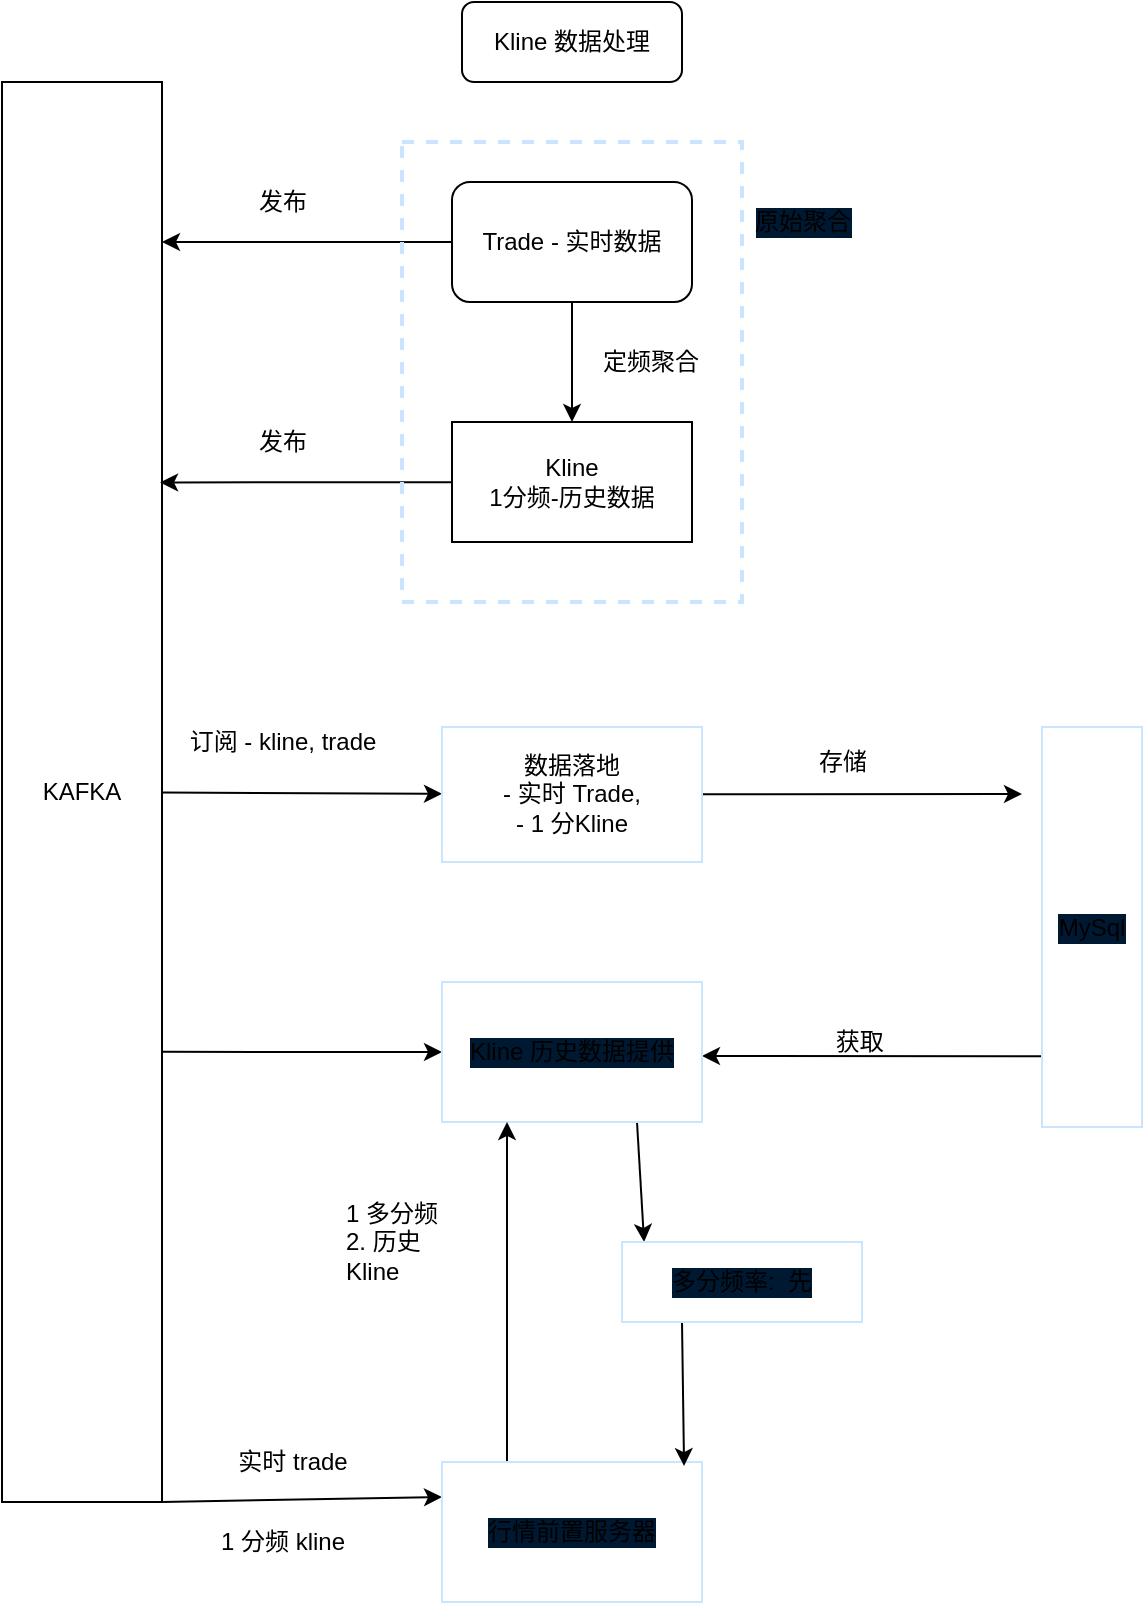 <mxfile>
    <diagram id="56FmQvFEXBWxtqMtwfCh" name="第 1 页">
        <mxGraphModel dx="1374" dy="860" grid="1" gridSize="10" guides="1" tooltips="1" connect="1" arrows="1" fold="1" page="1" pageScale="1" pageWidth="827" pageHeight="1169" math="0" shadow="0">
            <root>
                <mxCell id="0"/>
                <mxCell id="1" parent="0"/>
                <mxCell id="2" value="Kline 数据处理" style="rounded=1;whiteSpace=wrap;html=1;" parent="1" vertex="1">
                    <mxGeometry x="320" y="120" width="110" height="40" as="geometry"/>
                </mxCell>
                <mxCell id="7" style="edgeStyle=none;html=1;" parent="1" source="3" edge="1">
                    <mxGeometry relative="1" as="geometry">
                        <mxPoint x="170" y="240" as="targetPoint"/>
                    </mxGeometry>
                </mxCell>
                <mxCell id="14" style="edgeStyle=none;html=1;entryX=0.5;entryY=0;entryDx=0;entryDy=0;" parent="1" source="3" target="9" edge="1">
                    <mxGeometry relative="1" as="geometry"/>
                </mxCell>
                <mxCell id="3" value="Trade - 实时数据" style="rounded=1;whiteSpace=wrap;html=1;" parent="1" vertex="1">
                    <mxGeometry x="315" y="210" width="120" height="60" as="geometry"/>
                </mxCell>
                <mxCell id="22" style="edgeStyle=none;html=1;fontColor=default;" edge="1" parent="1" source="6" target="21">
                    <mxGeometry relative="1" as="geometry"/>
                </mxCell>
                <mxCell id="30" style="edgeStyle=none;html=1;exitX=1;exitY=0.683;exitDx=0;exitDy=0;entryX=0;entryY=0.5;entryDx=0;entryDy=0;fontColor=default;exitPerimeter=0;" edge="1" parent="1" source="6" target="27">
                    <mxGeometry relative="1" as="geometry"/>
                </mxCell>
                <mxCell id="35" style="edgeStyle=none;html=1;fontColor=default;exitX=1;exitY=1;exitDx=0;exitDy=0;entryX=0;entryY=0.25;entryDx=0;entryDy=0;" edge="1" parent="1" source="6" target="31">
                    <mxGeometry relative="1" as="geometry">
                        <mxPoint x="180" y="870" as="sourcePoint"/>
                        <mxPoint x="320" y="870" as="targetPoint"/>
                    </mxGeometry>
                </mxCell>
                <mxCell id="6" value="KAFKA" style="whiteSpace=wrap;html=1;" parent="1" vertex="1">
                    <mxGeometry x="90" y="160" width="80" height="710" as="geometry"/>
                </mxCell>
                <mxCell id="8" value="发布" style="text;html=1;align=center;verticalAlign=middle;resizable=0;points=[];autosize=1;strokeColor=none;fillColor=none;" parent="1" vertex="1">
                    <mxGeometry x="210" y="210" width="40" height="20" as="geometry"/>
                </mxCell>
                <mxCell id="17" style="edgeStyle=none;html=1;entryX=0.988;entryY=0.282;entryDx=0;entryDy=0;entryPerimeter=0;" edge="1" parent="1" source="9" target="6">
                    <mxGeometry relative="1" as="geometry"/>
                </mxCell>
                <mxCell id="9" value="Kline &lt;br&gt;1分频-历史数据" style="whiteSpace=wrap;html=1;" parent="1" vertex="1">
                    <mxGeometry x="315" y="330" width="120" height="60" as="geometry"/>
                </mxCell>
                <mxCell id="13" value="发布" style="text;html=1;align=center;verticalAlign=middle;resizable=0;points=[];autosize=1;strokeColor=none;fillColor=none;" parent="1" vertex="1">
                    <mxGeometry x="210" y="330" width="40" height="20" as="geometry"/>
                </mxCell>
                <mxCell id="15" value="定频聚合" style="text;html=1;align=center;verticalAlign=middle;resizable=0;points=[];autosize=1;strokeColor=none;fillColor=none;" parent="1" vertex="1">
                    <mxGeometry x="384" y="290" width="60" height="20" as="geometry"/>
                </mxCell>
                <mxCell id="18" value="" style="whiteSpace=wrap;html=1;fillColor=none;dashed=1;strokeColor=#CCE5FF;strokeWidth=2;" vertex="1" parent="1">
                    <mxGeometry x="290" y="190" width="170" height="230" as="geometry"/>
                </mxCell>
                <mxCell id="19" value="原始聚合" style="text;html=1;align=center;verticalAlign=middle;resizable=0;points=[];autosize=1;strokeColor=none;fillColor=none;strokeWidth=2;labelBackgroundColor=#001933;" vertex="1" parent="1">
                    <mxGeometry x="460" y="220" width="60" height="20" as="geometry"/>
                </mxCell>
                <mxCell id="25" style="edgeStyle=none;html=1;fontColor=default;" edge="1" parent="1" source="21">
                    <mxGeometry relative="1" as="geometry">
                        <mxPoint x="600" y="516" as="targetPoint"/>
                    </mxGeometry>
                </mxCell>
                <mxCell id="21" value="数据落地&lt;br&gt;- 实时 Trade,&lt;br&gt;- 1 分Kline" style="rounded=0;whiteSpace=wrap;html=1;labelBackgroundColor=none;strokeColor=#CCE5FF;strokeWidth=1;fillColor=none;fontColor=default;" vertex="1" parent="1">
                    <mxGeometry x="310" y="482.5" width="130" height="67.5" as="geometry"/>
                </mxCell>
                <mxCell id="23" value="订阅 - kline, trade" style="text;html=1;align=center;verticalAlign=middle;resizable=0;points=[];autosize=1;strokeColor=none;fillColor=none;fontColor=default;" vertex="1" parent="1">
                    <mxGeometry x="175" y="480" width="110" height="20" as="geometry"/>
                </mxCell>
                <mxCell id="28" style="edgeStyle=none;html=1;exitX=0;exitY=0.823;exitDx=0;exitDy=0;fontColor=default;exitPerimeter=0;" edge="1" parent="1" source="24">
                    <mxGeometry relative="1" as="geometry">
                        <mxPoint x="440" y="647" as="targetPoint"/>
                        <Array as="points"/>
                    </mxGeometry>
                </mxCell>
                <mxCell id="24" value="MySql" style="whiteSpace=wrap;html=1;labelBackgroundColor=#001933;fontColor=default;strokeColor=#CCE5FF;strokeWidth=1;fillColor=none;" vertex="1" parent="1">
                    <mxGeometry x="610" y="482.5" width="50" height="200" as="geometry"/>
                </mxCell>
                <mxCell id="26" value="存储" style="text;html=1;align=center;verticalAlign=middle;resizable=0;points=[];autosize=1;strokeColor=none;fillColor=none;fontColor=default;" vertex="1" parent="1">
                    <mxGeometry x="490" y="490" width="40" height="20" as="geometry"/>
                </mxCell>
                <mxCell id="44" style="edgeStyle=none;html=1;exitX=0.75;exitY=1;exitDx=0;exitDy=0;entryX=0.092;entryY=0;entryDx=0;entryDy=0;entryPerimeter=0;fontColor=default;" edge="1" parent="1" source="27" target="43">
                    <mxGeometry relative="1" as="geometry"/>
                </mxCell>
                <mxCell id="27" value="Kline 历史数据提供" style="whiteSpace=wrap;html=1;labelBackgroundColor=#001933;fontColor=default;strokeColor=#CCE5FF;strokeWidth=1;fillColor=none;" vertex="1" parent="1">
                    <mxGeometry x="310" y="610" width="130" height="70" as="geometry"/>
                </mxCell>
                <mxCell id="29" value="获取&amp;nbsp;" style="text;html=1;align=center;verticalAlign=middle;resizable=0;points=[];autosize=1;strokeColor=none;fillColor=none;fontColor=default;" vertex="1" parent="1">
                    <mxGeometry x="500" y="630" width="40" height="20" as="geometry"/>
                </mxCell>
                <mxCell id="33" style="edgeStyle=none;html=1;exitX=0.25;exitY=0;exitDx=0;exitDy=0;entryX=0.25;entryY=1;entryDx=0;entryDy=0;fontColor=default;" edge="1" parent="1" source="31" target="27">
                    <mxGeometry relative="1" as="geometry"/>
                </mxCell>
                <mxCell id="31" value="行情前置服务器" style="whiteSpace=wrap;html=1;labelBackgroundColor=#001933;fontColor=default;strokeColor=#CCE5FF;strokeWidth=1;fillColor=none;" vertex="1" parent="1">
                    <mxGeometry x="310" y="850" width="130" height="70" as="geometry"/>
                </mxCell>
                <mxCell id="34" value="1 多分频&lt;br&gt;&lt;div&gt;&lt;span&gt;2. 历史&amp;nbsp;&lt;/span&gt;&lt;/div&gt;&lt;div&gt;&lt;span&gt;Kline&lt;/span&gt;&lt;/div&gt;" style="text;html=1;align=left;verticalAlign=middle;resizable=0;points=[];autosize=1;strokeColor=none;fillColor=none;fontColor=default;" vertex="1" parent="1">
                    <mxGeometry x="260" y="715" width="60" height="50" as="geometry"/>
                </mxCell>
                <mxCell id="36" value="实时 trade" style="text;html=1;align=center;verticalAlign=middle;resizable=0;points=[];autosize=1;strokeColor=none;fillColor=none;fontColor=default;" vertex="1" parent="1">
                    <mxGeometry x="200" y="840" width="70" height="20" as="geometry"/>
                </mxCell>
                <mxCell id="37" value="1 分频 kline" style="text;html=1;align=center;verticalAlign=middle;resizable=0;points=[];autosize=1;strokeColor=none;fillColor=none;fontColor=default;" vertex="1" parent="1">
                    <mxGeometry x="190" y="880" width="80" height="20" as="geometry"/>
                </mxCell>
                <mxCell id="45" style="edgeStyle=none;html=1;exitX=0.25;exitY=1;exitDx=0;exitDy=0;fontColor=default;entryX=0.931;entryY=0.029;entryDx=0;entryDy=0;entryPerimeter=0;" edge="1" parent="1" source="43" target="31">
                    <mxGeometry relative="1" as="geometry">
                        <mxPoint x="430" y="840" as="targetPoint"/>
                    </mxGeometry>
                </mxCell>
                <mxCell id="43" value="多分频率:&amp;nbsp; 先" style="whiteSpace=wrap;html=1;labelBackgroundColor=#001933;fontColor=default;strokeColor=#CCE5FF;strokeWidth=1;fillColor=none;" vertex="1" parent="1">
                    <mxGeometry x="400" y="740" width="120" height="40" as="geometry"/>
                </mxCell>
            </root>
        </mxGraphModel>
    </diagram>
</mxfile>